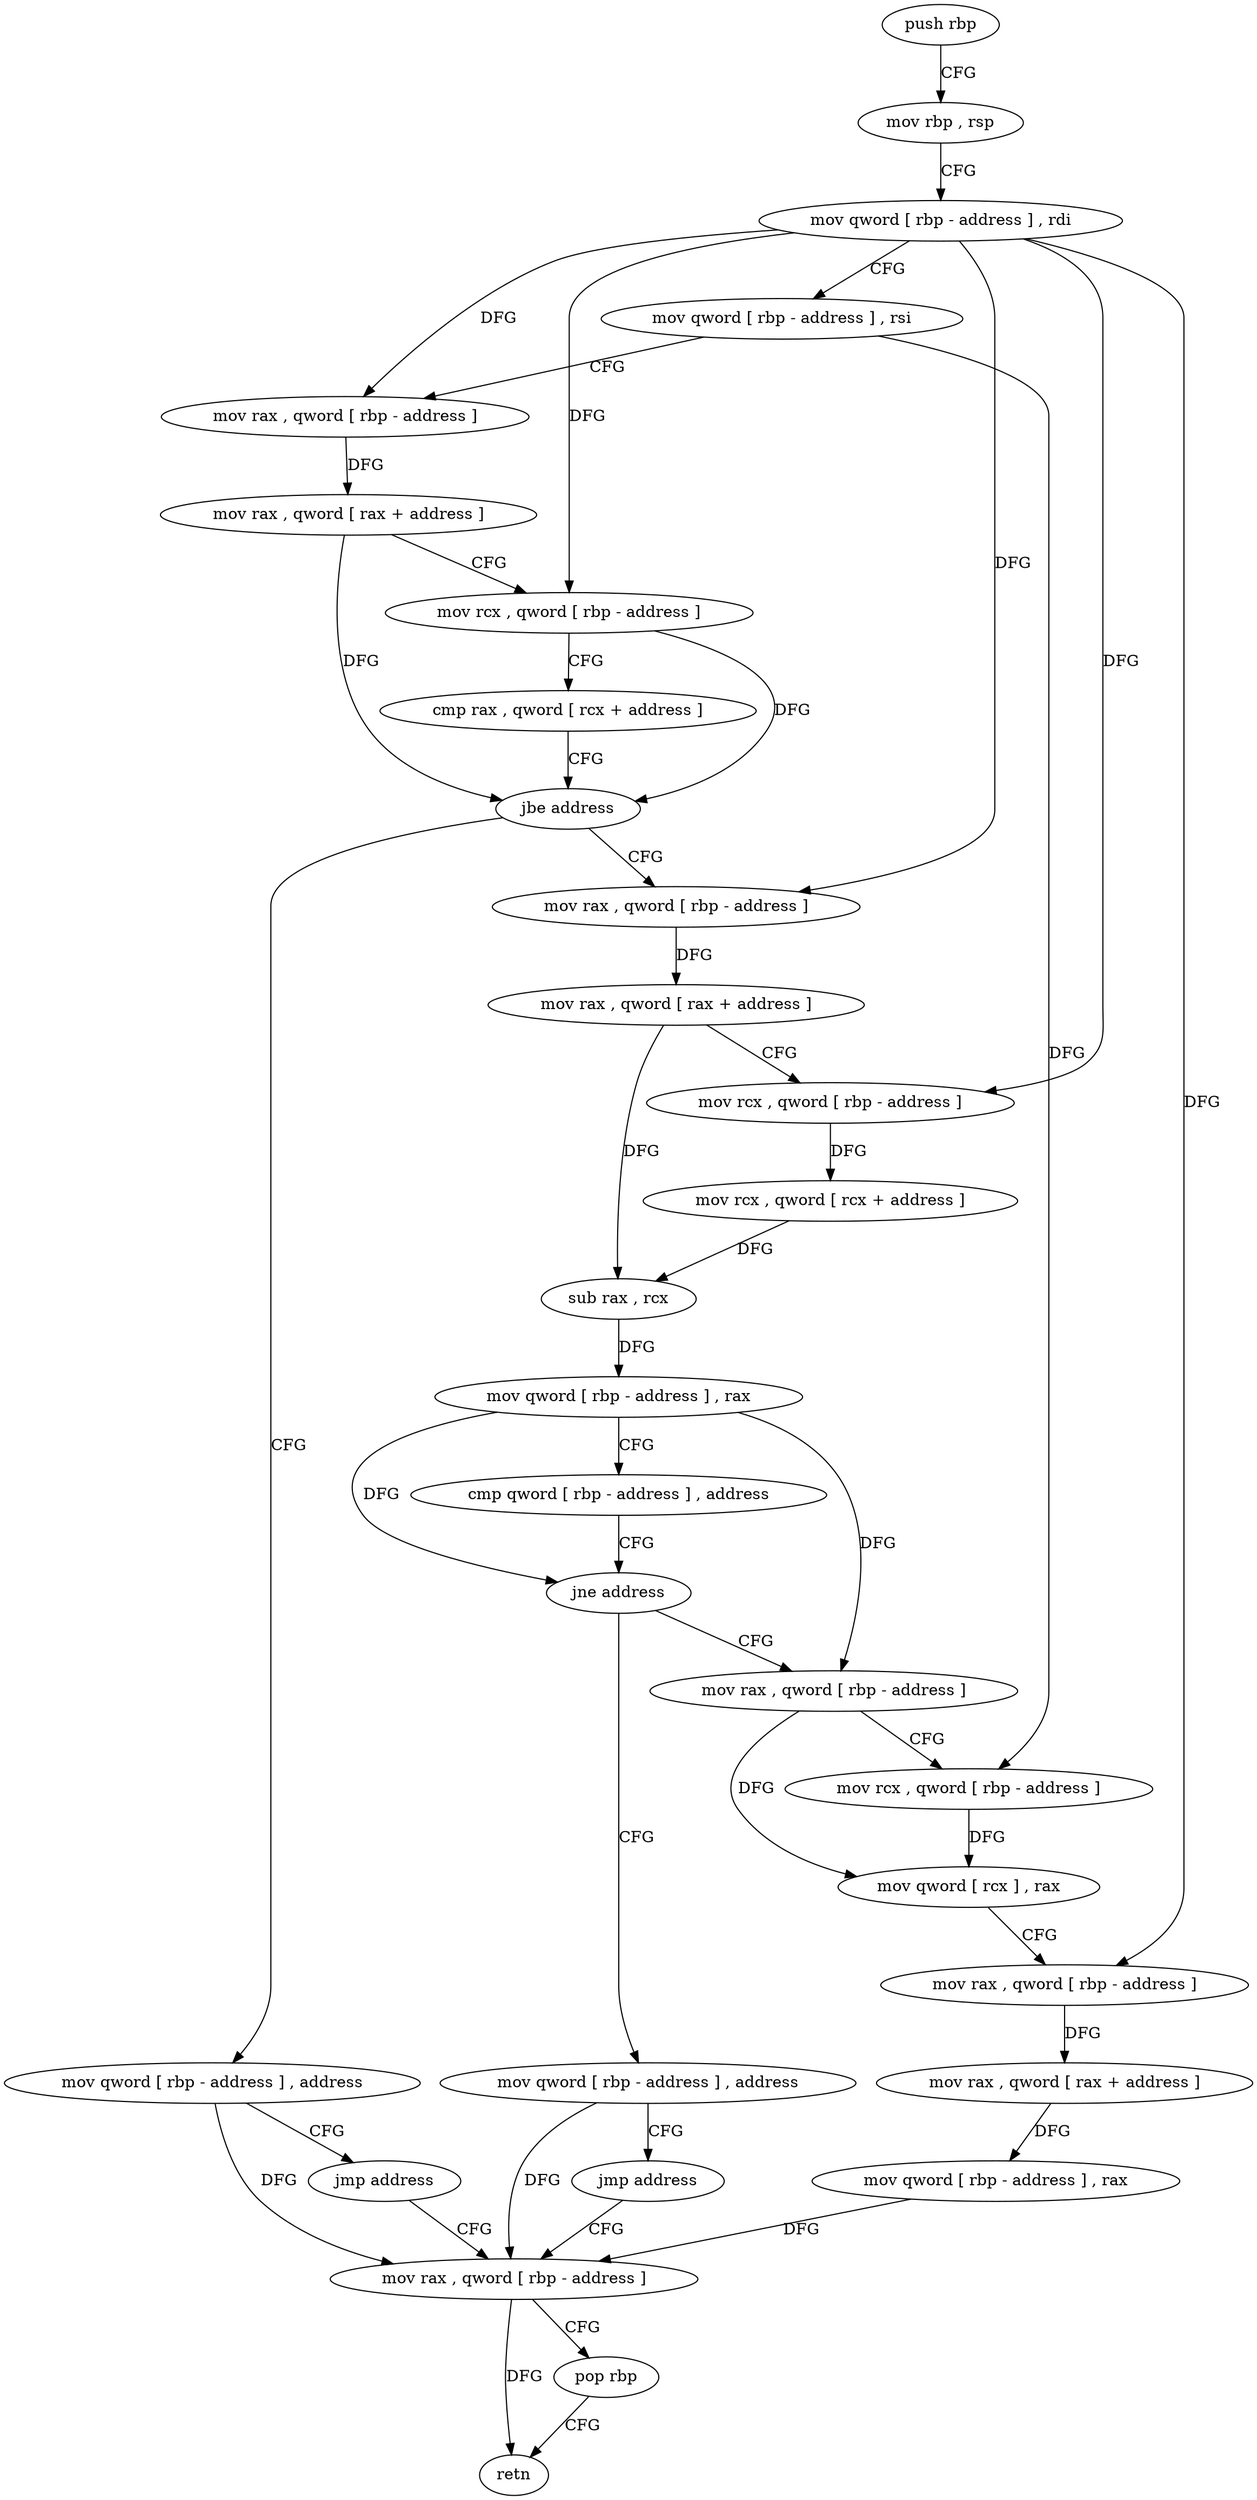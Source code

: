 digraph "func" {
"4243184" [label = "push rbp" ]
"4243185" [label = "mov rbp , rsp" ]
"4243188" [label = "mov qword [ rbp - address ] , rdi" ]
"4243192" [label = "mov qword [ rbp - address ] , rsi" ]
"4243196" [label = "mov rax , qword [ rbp - address ]" ]
"4243200" [label = "mov rax , qword [ rax + address ]" ]
"4243204" [label = "mov rcx , qword [ rbp - address ]" ]
"4243208" [label = "cmp rax , qword [ rcx + address ]" ]
"4243212" [label = "jbe address" ]
"4243231" [label = "mov rax , qword [ rbp - address ]" ]
"4243218" [label = "mov qword [ rbp - address ] , address" ]
"4243235" [label = "mov rax , qword [ rax + address ]" ]
"4243239" [label = "mov rcx , qword [ rbp - address ]" ]
"4243243" [label = "mov rcx , qword [ rcx + address ]" ]
"4243247" [label = "sub rax , rcx" ]
"4243250" [label = "mov qword [ rbp - address ] , rax" ]
"4243254" [label = "cmp qword [ rbp - address ] , address" ]
"4243259" [label = "jne address" ]
"4243278" [label = "mov rax , qword [ rbp - address ]" ]
"4243265" [label = "mov qword [ rbp - address ] , address" ]
"4243226" [label = "jmp address" ]
"4243301" [label = "mov rax , qword [ rbp - address ]" ]
"4243282" [label = "mov rcx , qword [ rbp - address ]" ]
"4243286" [label = "mov qword [ rcx ] , rax" ]
"4243289" [label = "mov rax , qword [ rbp - address ]" ]
"4243293" [label = "mov rax , qword [ rax + address ]" ]
"4243297" [label = "mov qword [ rbp - address ] , rax" ]
"4243273" [label = "jmp address" ]
"4243305" [label = "pop rbp" ]
"4243306" [label = "retn" ]
"4243184" -> "4243185" [ label = "CFG" ]
"4243185" -> "4243188" [ label = "CFG" ]
"4243188" -> "4243192" [ label = "CFG" ]
"4243188" -> "4243196" [ label = "DFG" ]
"4243188" -> "4243204" [ label = "DFG" ]
"4243188" -> "4243231" [ label = "DFG" ]
"4243188" -> "4243239" [ label = "DFG" ]
"4243188" -> "4243289" [ label = "DFG" ]
"4243192" -> "4243196" [ label = "CFG" ]
"4243192" -> "4243282" [ label = "DFG" ]
"4243196" -> "4243200" [ label = "DFG" ]
"4243200" -> "4243204" [ label = "CFG" ]
"4243200" -> "4243212" [ label = "DFG" ]
"4243204" -> "4243208" [ label = "CFG" ]
"4243204" -> "4243212" [ label = "DFG" ]
"4243208" -> "4243212" [ label = "CFG" ]
"4243212" -> "4243231" [ label = "CFG" ]
"4243212" -> "4243218" [ label = "CFG" ]
"4243231" -> "4243235" [ label = "DFG" ]
"4243218" -> "4243226" [ label = "CFG" ]
"4243218" -> "4243301" [ label = "DFG" ]
"4243235" -> "4243239" [ label = "CFG" ]
"4243235" -> "4243247" [ label = "DFG" ]
"4243239" -> "4243243" [ label = "DFG" ]
"4243243" -> "4243247" [ label = "DFG" ]
"4243247" -> "4243250" [ label = "DFG" ]
"4243250" -> "4243254" [ label = "CFG" ]
"4243250" -> "4243259" [ label = "DFG" ]
"4243250" -> "4243278" [ label = "DFG" ]
"4243254" -> "4243259" [ label = "CFG" ]
"4243259" -> "4243278" [ label = "CFG" ]
"4243259" -> "4243265" [ label = "CFG" ]
"4243278" -> "4243282" [ label = "CFG" ]
"4243278" -> "4243286" [ label = "DFG" ]
"4243265" -> "4243273" [ label = "CFG" ]
"4243265" -> "4243301" [ label = "DFG" ]
"4243226" -> "4243301" [ label = "CFG" ]
"4243301" -> "4243305" [ label = "CFG" ]
"4243301" -> "4243306" [ label = "DFG" ]
"4243282" -> "4243286" [ label = "DFG" ]
"4243286" -> "4243289" [ label = "CFG" ]
"4243289" -> "4243293" [ label = "DFG" ]
"4243293" -> "4243297" [ label = "DFG" ]
"4243297" -> "4243301" [ label = "DFG" ]
"4243273" -> "4243301" [ label = "CFG" ]
"4243305" -> "4243306" [ label = "CFG" ]
}
